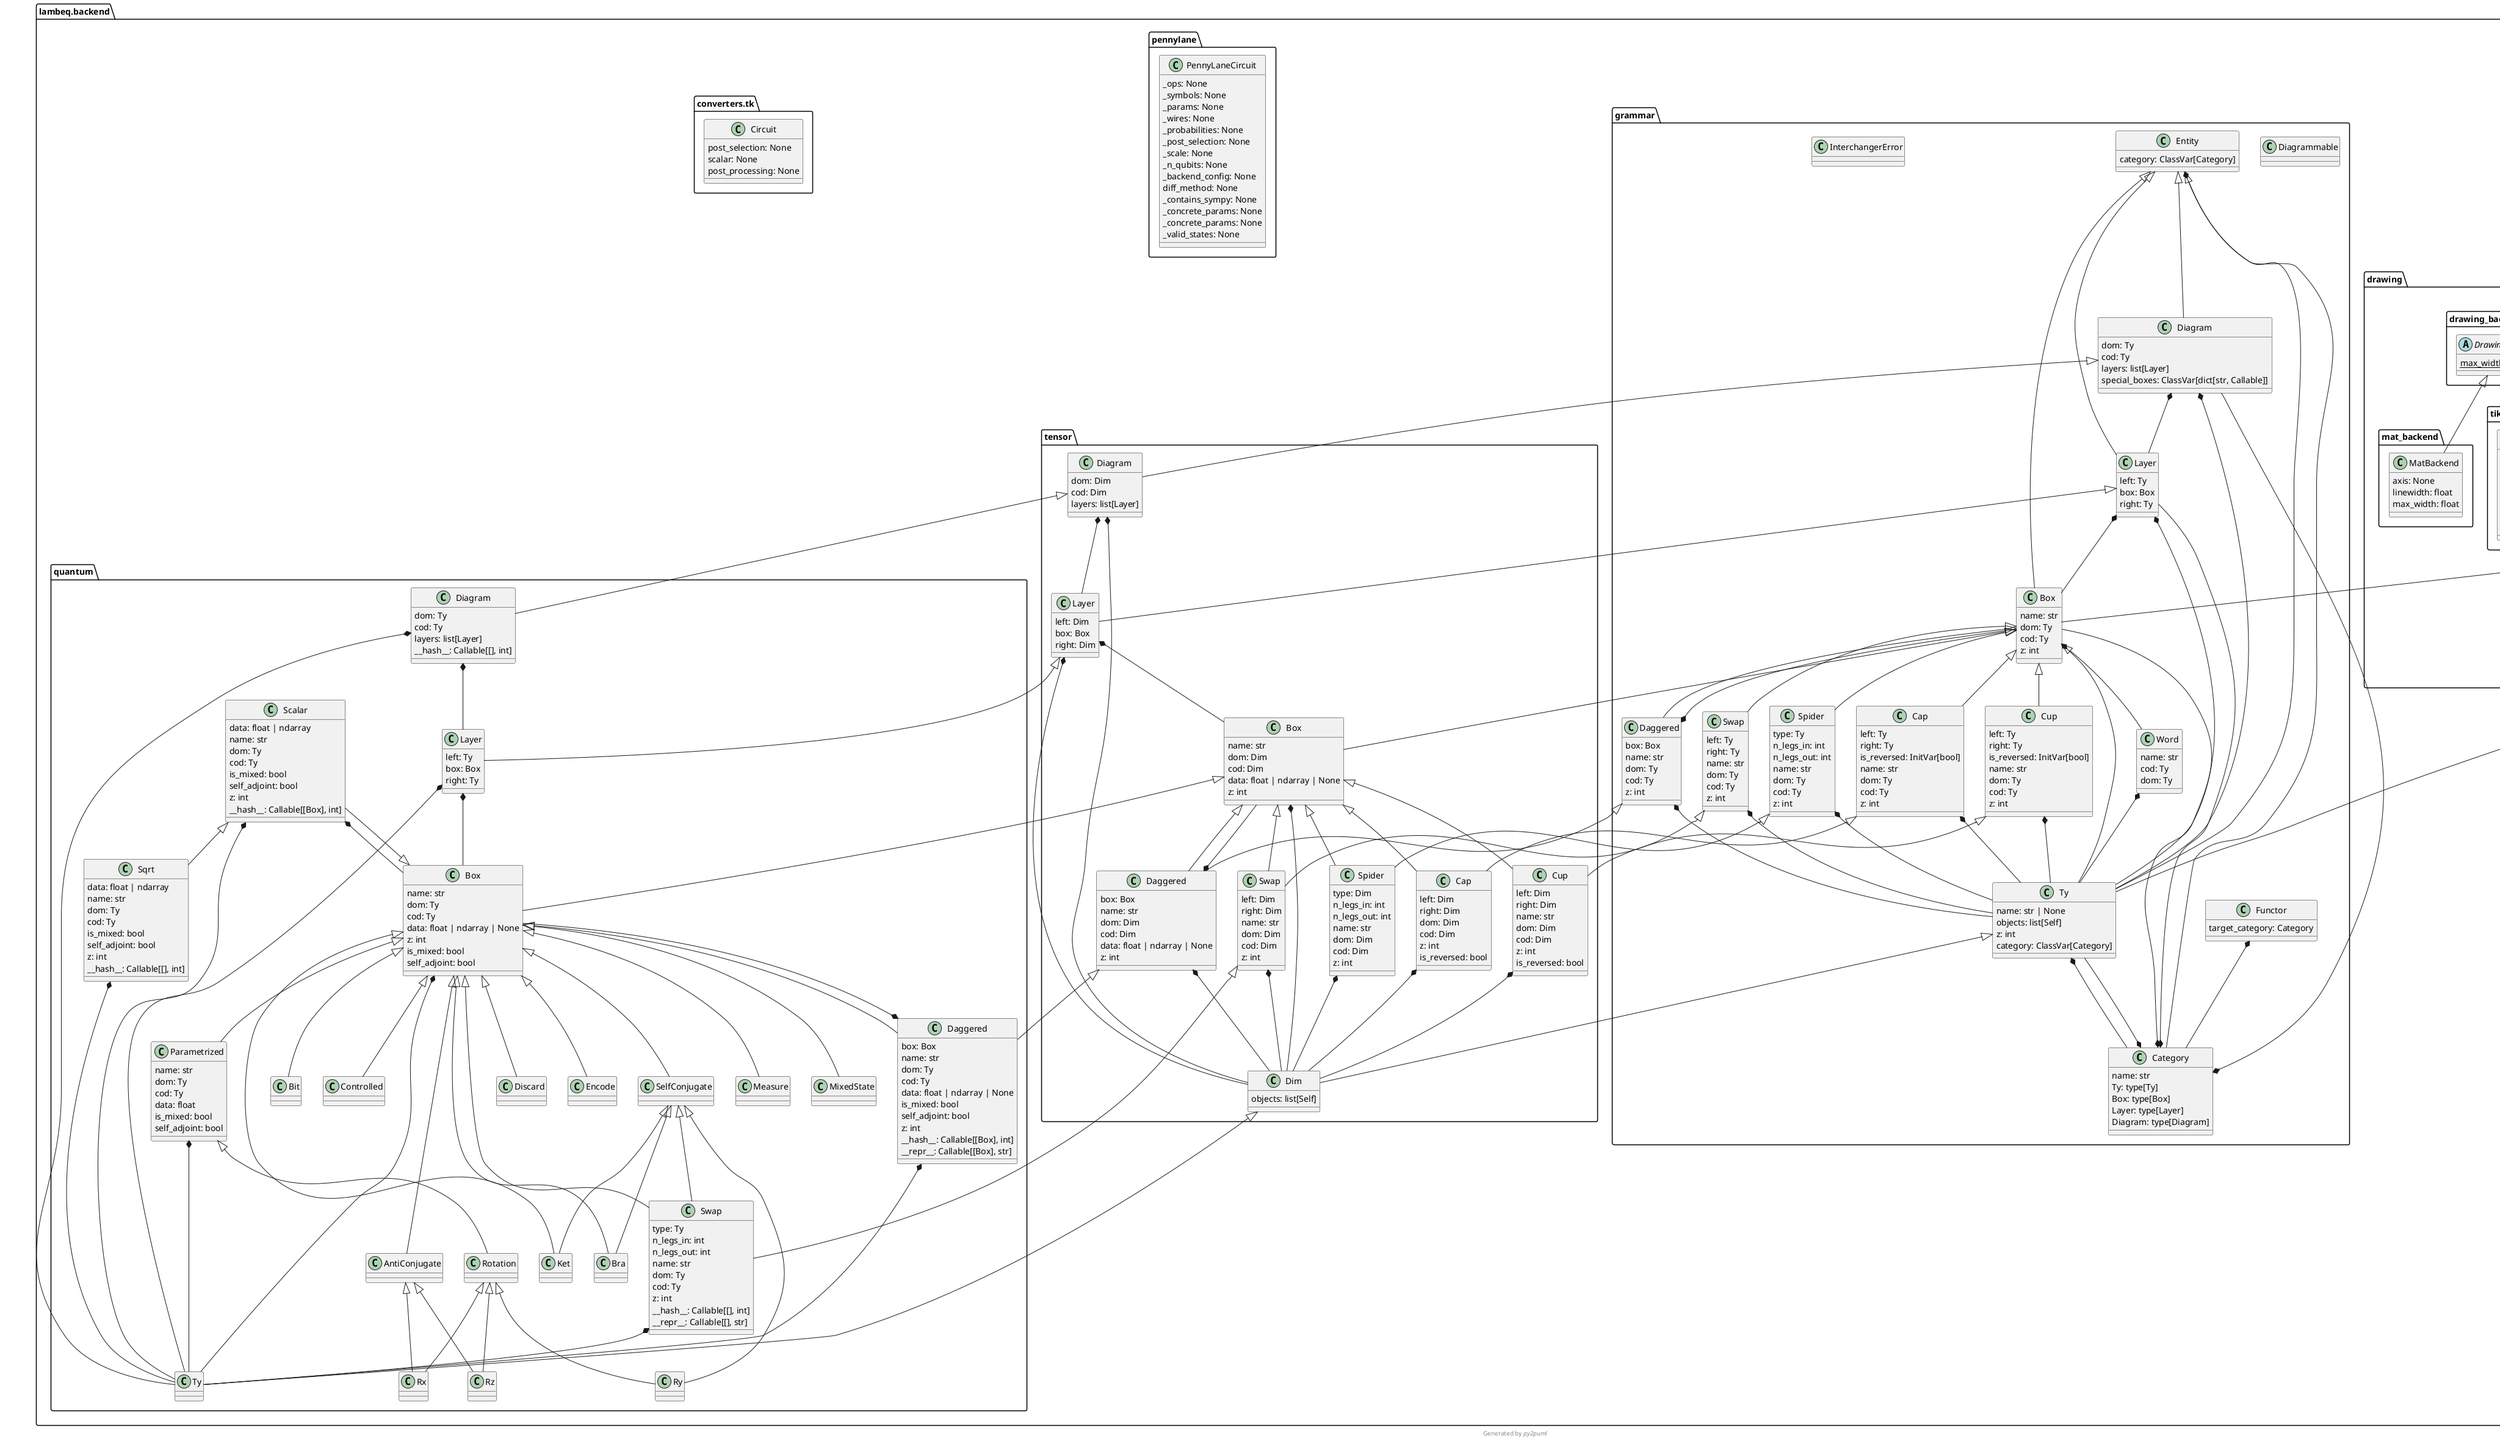 @startuml lambeq.backend
!pragma useIntermediatePackages false

class lambeq.backend.drawing.drawable.BoxNode {
  obj: Box
  x: float
  y: float
  dom_wires: list[int]
  cod_wires: list[int]
}
class lambeq.backend.drawing.drawable.DrawableDiagram {
  boxes: list[BoxNode]
  wire_endpoints: list[WireEndpoint]
  wires: list[tuple[int, int]]
}
class lambeq.backend.drawing.drawable.DrawablePregroup {
  x_tracks: list[int]
}
class lambeq.backend.drawing.drawable.PregroupError {
}
class lambeq.backend.drawing.drawable.WireEndpoint {
  kind: WireEndpointType
  obj: Ty
  x: float
  y: float
}
enum lambeq.backend.drawing.drawable.WireEndpointType {
  DOM: 0 {static}
  COD: 1 {static}
  INPUT: 2 {static}
  OUTPUT: 3 {static}
}
class lambeq.backend.grammar.Diagram {
  dom: Ty
  cod: Ty
  layers: list[Layer]
  special_boxes: ClassVar[dict[str, Callable]]
}
abstract class lambeq.backend.drawing.drawing_backend.DrawingBackend {
  max_width: float {static}
}
class lambeq.backend.drawing.mat_backend.MatBackend {
  axis: None
  linewidth: float
  max_width: float
}
class lambeq.backend.drawing.tikz_backend.TikzBackend {
  use_tikzstyles: bool
  node_styles: list[str]
  edge_styles: list[str]
  nodes: dict[tuple[float, float], int]
  nodelayer: list[str]
  edgelayer: list[str]
  max_width: float
}
class lambeq.backend.grammar.Spider {
  type: Ty
  n_legs_in: int
  n_legs_out: int
  name: str
  dom: Ty
  cod: Ty
  z: int
}
class lambeq.backend.grammar.Box {
  name: str
  dom: Ty
  cod: Ty
  z: int
}
class lambeq.backend.grammar.Cap {
  left: Ty
  right: Ty
  is_reversed: InitVar[bool]
  name: str
  dom: Ty
  cod: Ty
  z: int
}
class lambeq.backend.grammar.Category {
  name: str
  Ty: type[Ty]
  Box: type[Box]
  Layer: type[Layer]
  Diagram: type[Diagram]
}
class lambeq.backend.grammar.Cup {
  left: Ty
  right: Ty
  is_reversed: InitVar[bool]
  name: str
  dom: Ty
  cod: Ty
  z: int
}
class lambeq.backend.grammar.Daggered {
  box: Box
  name: str
  dom: Ty
  cod: Ty
  z: int
}
class lambeq.backend.grammar.Diagrammable {
}
class lambeq.backend.grammar.Entity {
  category: ClassVar[Category]
}
class lambeq.backend.grammar.Functor {
  target_category: Category
}
class lambeq.backend.grammar.InterchangerError {
}
class lambeq.backend.grammar.Layer {
  left: Ty
  box: Box
  right: Ty
}
class lambeq.backend.grammar.Swap {
  left: Ty
  right: Ty
  name: str
  dom: Ty
  cod: Ty
  z: int
}
class lambeq.backend.grammar.Ty {
  name: str | None
  objects: list[Self]
  z: int
  category: ClassVar[Category]
}
class lambeq.backend.grammar.Word {
  name: str
  cod: Ty
  dom: Ty
}
class lambeq.backend.pennylane.PennyLaneCircuit {
  _ops: None
  _symbols: None
  _params: None
  _wires: None
  _probabilities: None
  _post_selection: None
  _scale: None
  _n_qubits: None
  _backend_config: None
  diff_method: None
  _contains_sympy: None
  _concrete_params: None
  _concrete_params: None
  _valid_states: None
}
class lambeq.backend.quantum.Scalar {
  data: float | ndarray
  name: str
  dom: Ty
  cod: Ty
  is_mixed: bool
  self_adjoint: bool
  z: int
  __hash__: Callable[[Box], int]
}
class lambeq.backend.quantum.AntiConjugate {
}
class lambeq.backend.quantum.Bit {
}
class lambeq.backend.quantum.Box {
  name: str
  dom: Ty
  cod: Ty
  data: float | ndarray | None
  z: int
  is_mixed: bool
  self_adjoint: bool
}
class lambeq.backend.quantum.Bra {
}
class lambeq.backend.quantum.Controlled {
}
class lambeq.backend.quantum.Daggered {
  box: Box
  name: str
  dom: Ty
  cod: Ty
  data: float | ndarray | None
  is_mixed: bool
  self_adjoint: bool
  z: int
  __hash__: Callable[[Box], int]
  __repr__: Callable[[Box], str]
}
class lambeq.backend.quantum.Diagram {
  dom: Ty
  cod: Ty
  layers: list[Layer]
  __hash__: Callable[[], int]
}
class lambeq.backend.quantum.Discard {
}
class lambeq.backend.quantum.Encode {
}
class lambeq.backend.quantum.Ket {
}
class lambeq.backend.quantum.Layer {
  left: Ty
  box: Box
  right: Ty
}
class lambeq.backend.quantum.Measure {
}
class lambeq.backend.quantum.MixedState {
}
class lambeq.backend.quantum.Parametrized {
  name: str
  dom: Ty
  cod: Ty
  data: float
  is_mixed: bool
  self_adjoint: bool
}
class lambeq.backend.quantum.Rotation {
}
class lambeq.backend.quantum.Rx {
}
class lambeq.backend.quantum.Ry {
}
class lambeq.backend.quantum.Rz {
}
class lambeq.backend.quantum.SelfConjugate {
}
class lambeq.backend.quantum.Sqrt {
  data: float | ndarray
  name: str
  dom: Ty
  cod: Ty
  is_mixed: bool
  self_adjoint: bool
  z: int
  __hash__: Callable[[], int]
}
class lambeq.backend.quantum.Swap {
  type: Ty
  n_legs_in: int
  n_legs_out: int
  name: str
  dom: Ty
  cod: Ty
  z: int
  __hash__: Callable[[], int]
  __repr__: Callable[[], str]
}
class lambeq.backend.quantum.Ty {
}
class lambeq.backend.tensor.Box {
  name: str
  dom: Dim
  cod: Dim
  data: float | ndarray | None
  z: int
}
class lambeq.backend.tensor.Cap {
  left: Dim
  right: Dim
  dom: Dim
  cod: Dim
  z: int
  is_reversed: bool
}
class lambeq.backend.tensor.Cup {
  left: Dim
  right: Dim
  name: str
  dom: Dim
  cod: Dim
  z: int
  is_reversed: bool
}
class lambeq.backend.tensor.Daggered {
  box: Box
  name: str
  dom: Dim
  cod: Dim
  data: float | ndarray | None
  z: int
}
class lambeq.backend.tensor.Diagram {
  dom: Dim
  cod: Dim
  layers: list[Layer]
}
class lambeq.backend.tensor.Dim {
  objects: list[Self]
}
class lambeq.backend.tensor.Layer {
  left: Dim
  box: Box
  right: Dim
}
class lambeq.backend.tensor.Spider {
  type: Dim
  n_legs_in: int
  n_legs_out: int
  name: str
  dom: Dim
  cod: Dim
  z: int
}
class lambeq.backend.tensor.Swap {
  left: Dim
  right: Dim
  name: str
  dom: Dim
  cod: Dim
  z: int
}
class lambeq.backend.converters.tk.Circuit {
  post_selection: None
  scalar: None
  post_processing: None
}
lambeq.backend.drawing.drawable.BoxNode *-- lambeq.backend.grammar.Box
lambeq.backend.drawing.drawable.DrawableDiagram *-- lambeq.backend.drawing.drawable.BoxNode
lambeq.backend.drawing.drawable.DrawableDiagram *-- lambeq.backend.drawing.drawable.WireEndpoint
lambeq.backend.drawing.drawable.DrawableDiagram <|-- lambeq.backend.drawing.drawable.DrawablePregroup
lambeq.backend.drawing.drawable.WireEndpoint *-- lambeq.backend.drawing.drawable.WireEndpointType
lambeq.backend.drawing.drawable.WireEndpoint *-- lambeq.backend.grammar.Ty
lambeq.backend.grammar.Diagram *-- lambeq.backend.grammar.Ty
lambeq.backend.grammar.Diagram *-- lambeq.backend.grammar.Layer
lambeq.backend.grammar.Entity <|-- lambeq.backend.grammar.Diagram
lambeq.backend.drawing.drawing_backend.DrawingBackend <|-- lambeq.backend.drawing.mat_backend.MatBackend
lambeq.backend.drawing.drawing_backend.DrawingBackend <|-- lambeq.backend.drawing.tikz_backend.TikzBackend
lambeq.backend.grammar.Spider *-- lambeq.backend.grammar.Ty
lambeq.backend.grammar.Box <|-- lambeq.backend.grammar.Spider
lambeq.backend.grammar.Box *-- lambeq.backend.grammar.Ty
lambeq.backend.grammar.Entity <|-- lambeq.backend.grammar.Box
lambeq.backend.grammar.Cap *-- lambeq.backend.grammar.Ty
lambeq.backend.grammar.Box <|-- lambeq.backend.grammar.Cap
lambeq.backend.grammar.Category *-- lambeq.backend.grammar.Ty
lambeq.backend.grammar.Category *-- lambeq.backend.grammar.Box
lambeq.backend.grammar.Category *-- lambeq.backend.grammar.Layer
lambeq.backend.grammar.Category *-- lambeq.backend.grammar.Diagram
lambeq.backend.grammar.Cup *-- lambeq.backend.grammar.Ty
lambeq.backend.grammar.Box <|-- lambeq.backend.grammar.Cup
lambeq.backend.grammar.Daggered *-- lambeq.backend.grammar.Box
lambeq.backend.grammar.Daggered *-- lambeq.backend.grammar.Ty
lambeq.backend.grammar.Box <|-- lambeq.backend.grammar.Daggered
lambeq.backend.grammar.Entity *-- lambeq.backend.grammar.Category
lambeq.backend.grammar.Functor *-- lambeq.backend.grammar.Category
lambeq.backend.grammar.Layer *-- lambeq.backend.grammar.Ty
lambeq.backend.grammar.Layer *-- lambeq.backend.grammar.Box
lambeq.backend.grammar.Entity <|-- lambeq.backend.grammar.Layer
lambeq.backend.grammar.Swap *-- lambeq.backend.grammar.Ty
lambeq.backend.grammar.Box <|-- lambeq.backend.grammar.Swap
lambeq.backend.grammar.Ty *-- lambeq.backend.grammar.Category
lambeq.backend.grammar.Entity <|-- lambeq.backend.grammar.Ty
lambeq.backend.grammar.Word *-- lambeq.backend.grammar.Ty
lambeq.backend.grammar.Box <|-- lambeq.backend.grammar.Word
lambeq.backend.quantum.Scalar *-- lambeq.backend.quantum.Ty
lambeq.backend.quantum.Scalar *-- lambeq.backend.quantum.Box
lambeq.backend.quantum.Box <|-- lambeq.backend.quantum.Scalar
lambeq.backend.quantum.Box <|-- lambeq.backend.quantum.AntiConjugate
lambeq.backend.quantum.Box <|-- lambeq.backend.quantum.Bit
lambeq.backend.quantum.Box *-- lambeq.backend.quantum.Ty
lambeq.backend.tensor.Box <|-- lambeq.backend.quantum.Box
lambeq.backend.quantum.SelfConjugate <|-- lambeq.backend.quantum.Bra
lambeq.backend.quantum.Box <|-- lambeq.backend.quantum.Bra
lambeq.backend.quantum.Box <|-- lambeq.backend.quantum.Controlled
lambeq.backend.quantum.Daggered *-- lambeq.backend.quantum.Box
lambeq.backend.quantum.Daggered *-- lambeq.backend.quantum.Ty
lambeq.backend.tensor.Daggered <|-- lambeq.backend.quantum.Daggered
lambeq.backend.quantum.Box <|-- lambeq.backend.quantum.Daggered
lambeq.backend.quantum.Diagram *-- lambeq.backend.quantum.Ty
lambeq.backend.quantum.Diagram *-- lambeq.backend.quantum.Layer
lambeq.backend.tensor.Diagram <|-- lambeq.backend.quantum.Diagram
lambeq.backend.quantum.Box <|-- lambeq.backend.quantum.Discard
lambeq.backend.quantum.Box <|-- lambeq.backend.quantum.Encode
lambeq.backend.quantum.SelfConjugate <|-- lambeq.backend.quantum.Ket
lambeq.backend.quantum.Box <|-- lambeq.backend.quantum.Ket
lambeq.backend.quantum.Layer *-- lambeq.backend.quantum.Ty
lambeq.backend.quantum.Layer *-- lambeq.backend.quantum.Box
lambeq.backend.tensor.Layer <|-- lambeq.backend.quantum.Layer
lambeq.backend.quantum.Box <|-- lambeq.backend.quantum.Measure
lambeq.backend.quantum.Box <|-- lambeq.backend.quantum.MixedState
lambeq.backend.quantum.Parametrized *-- lambeq.backend.quantum.Ty
lambeq.backend.quantum.Box <|-- lambeq.backend.quantum.Parametrized
lambeq.backend.quantum.Parametrized <|-- lambeq.backend.quantum.Rotation
lambeq.backend.quantum.AntiConjugate <|-- lambeq.backend.quantum.Rx
lambeq.backend.quantum.Rotation <|-- lambeq.backend.quantum.Rx
lambeq.backend.quantum.SelfConjugate <|-- lambeq.backend.quantum.Ry
lambeq.backend.quantum.Rotation <|-- lambeq.backend.quantum.Ry
lambeq.backend.quantum.AntiConjugate <|-- lambeq.backend.quantum.Rz
lambeq.backend.quantum.Rotation <|-- lambeq.backend.quantum.Rz
lambeq.backend.quantum.Box <|-- lambeq.backend.quantum.SelfConjugate
lambeq.backend.quantum.Sqrt *-- lambeq.backend.quantum.Ty
lambeq.backend.quantum.Scalar <|-- lambeq.backend.quantum.Sqrt
lambeq.backend.quantum.Swap *-- lambeq.backend.quantum.Ty
lambeq.backend.tensor.Swap <|-- lambeq.backend.quantum.Swap
lambeq.backend.quantum.SelfConjugate <|-- lambeq.backend.quantum.Swap
lambeq.backend.quantum.Box <|-- lambeq.backend.quantum.Swap
lambeq.backend.tensor.Dim <|-- lambeq.backend.quantum.Ty
lambeq.backend.tensor.Box *-- lambeq.backend.tensor.Dim
lambeq.backend.grammar.Box <|-- lambeq.backend.tensor.Box
lambeq.backend.tensor.Cap *-- lambeq.backend.tensor.Dim
lambeq.backend.grammar.Cap <|-- lambeq.backend.tensor.Cap
lambeq.backend.tensor.Box <|-- lambeq.backend.tensor.Cap
lambeq.backend.tensor.Cup *-- lambeq.backend.tensor.Dim
lambeq.backend.grammar.Cup <|-- lambeq.backend.tensor.Cup
lambeq.backend.tensor.Box <|-- lambeq.backend.tensor.Cup
lambeq.backend.tensor.Daggered *-- lambeq.backend.tensor.Box
lambeq.backend.tensor.Daggered *-- lambeq.backend.tensor.Dim
lambeq.backend.grammar.Daggered <|-- lambeq.backend.tensor.Daggered
lambeq.backend.tensor.Box <|-- lambeq.backend.tensor.Daggered
lambeq.backend.tensor.Diagram *-- lambeq.backend.tensor.Dim
lambeq.backend.tensor.Diagram *-- lambeq.backend.tensor.Layer
lambeq.backend.grammar.Diagram <|-- lambeq.backend.tensor.Diagram
lambeq.backend.grammar.Ty <|-- lambeq.backend.tensor.Dim
lambeq.backend.tensor.Layer *-- lambeq.backend.tensor.Dim
lambeq.backend.tensor.Layer *-- lambeq.backend.tensor.Box
lambeq.backend.grammar.Layer <|-- lambeq.backend.tensor.Layer
lambeq.backend.tensor.Spider *-- lambeq.backend.tensor.Dim
lambeq.backend.grammar.Spider <|-- lambeq.backend.tensor.Spider
lambeq.backend.tensor.Box <|-- lambeq.backend.tensor.Spider
lambeq.backend.tensor.Swap *-- lambeq.backend.tensor.Dim
lambeq.backend.grammar.Swap <|-- lambeq.backend.tensor.Swap
lambeq.backend.tensor.Box <|-- lambeq.backend.tensor.Swap
footer Generated by //py2puml//
@enduml

